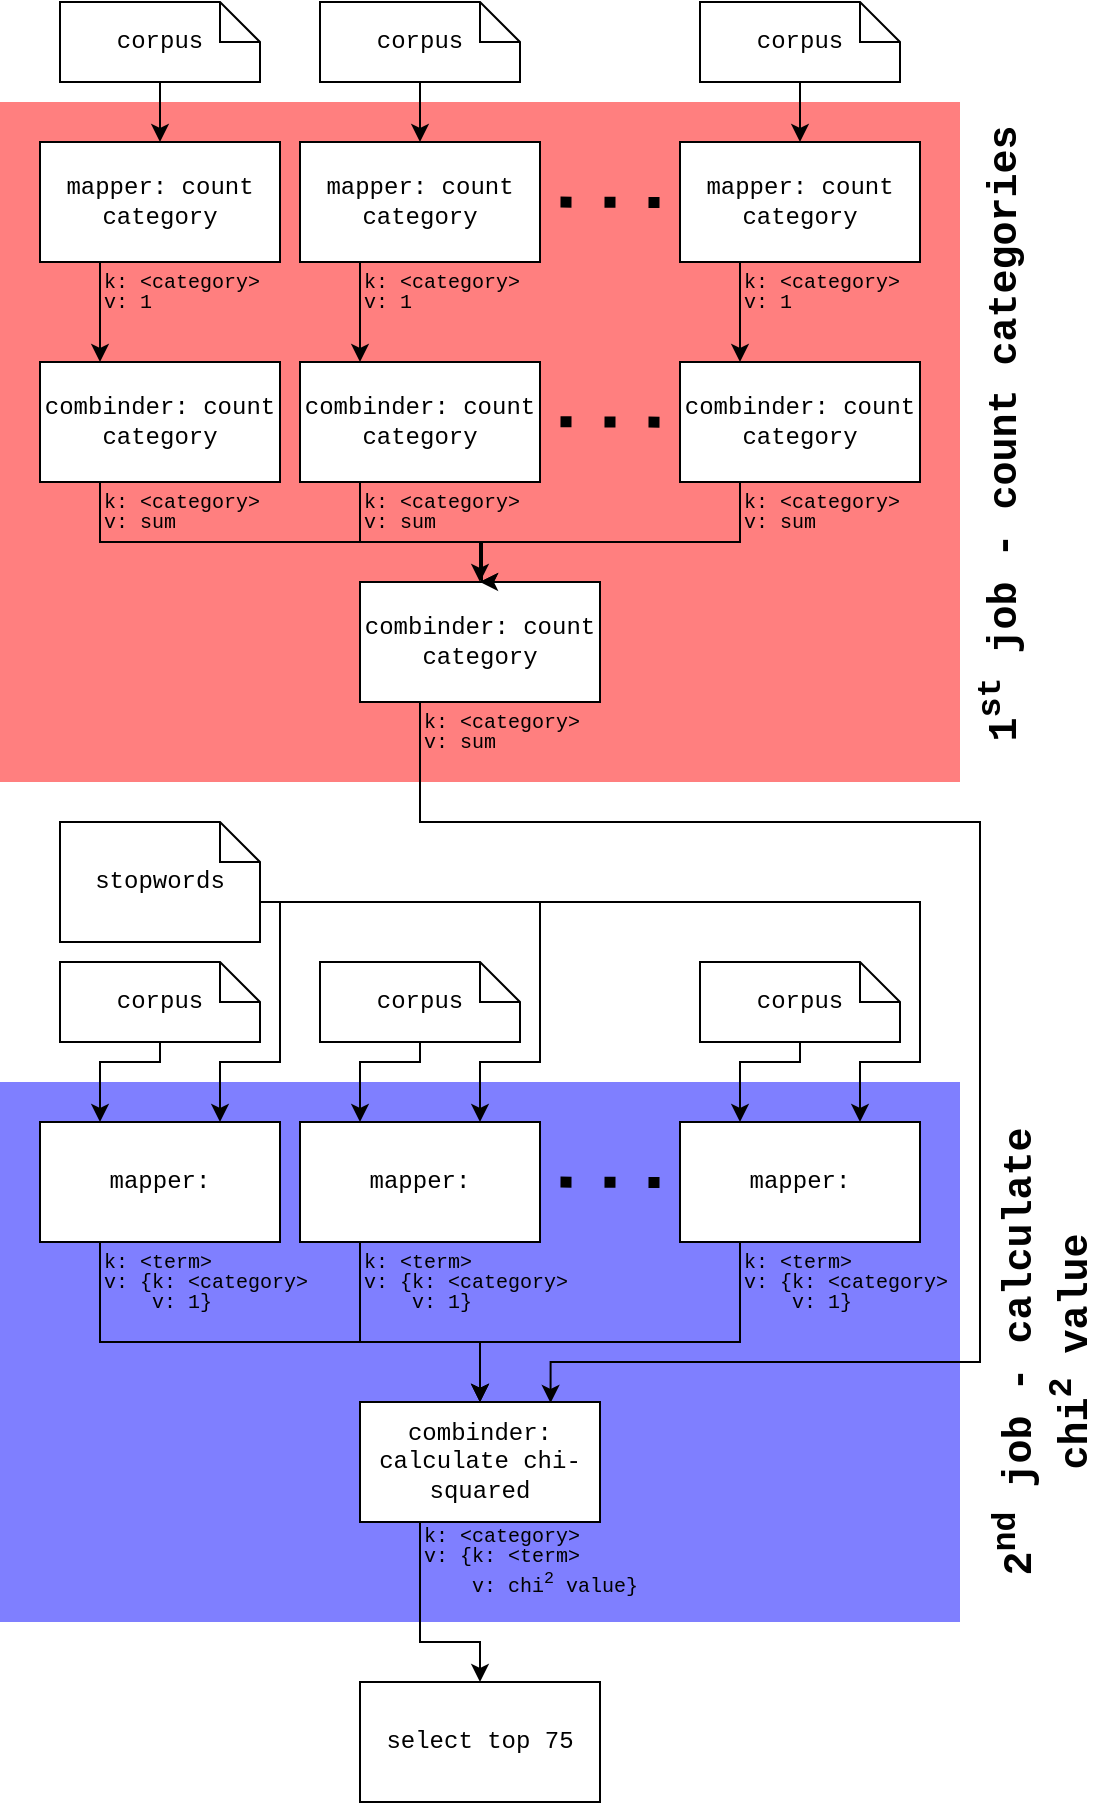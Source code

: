 <mxfile version="24.2.7" type="device">
  <diagram name="Page-1" id="LF_2rNGQ-S5pT4Akx08O">
    <mxGraphModel dx="1366" dy="759" grid="1" gridSize="10" guides="1" tooltips="1" connect="1" arrows="1" fold="1" page="1" pageScale="1" pageWidth="850" pageHeight="1100" math="0" shadow="0">
      <root>
        <mxCell id="0" />
        <mxCell id="1" parent="0" />
        <mxCell id="1Sk6vO07SzEdyo9DuMJm-86" value="" style="rounded=0;whiteSpace=wrap;html=1;labelBackgroundColor=none;fontColor=default;labelBorderColor=none;textOpacity=50;fillColor=#0000FF;strokeColor=none;opacity=50;direction=east;" vertex="1" parent="1">
          <mxGeometry y="550" width="480" height="270" as="geometry" />
        </mxCell>
        <mxCell id="1Sk6vO07SzEdyo9DuMJm-84" value="" style="rounded=0;whiteSpace=wrap;html=1;labelBackgroundColor=none;fontColor=default;labelBorderColor=none;textOpacity=50;fillColor=#FF0000;strokeColor=none;opacity=50;" vertex="1" parent="1">
          <mxGeometry y="60" width="480" height="340" as="geometry" />
        </mxCell>
        <mxCell id="1Sk6vO07SzEdyo9DuMJm-14" value="&lt;div style=&quot;line-height: 100%; font-size: 10px;&quot;&gt;&lt;font style=&quot;font-size: 10px;&quot;&gt;k: &amp;lt;category&amp;gt;&lt;br&gt;v: 1&lt;br&gt;&lt;/font&gt;&lt;/div&gt;" style="text;html=1;align=left;verticalAlign=middle;resizable=0;points=[];autosize=1;strokeColor=none;fillColor=none;fontFamily=Courier New;" vertex="1" parent="1">
          <mxGeometry x="50" y="140" width="100" height="30" as="geometry" />
        </mxCell>
        <mxCell id="1Sk6vO07SzEdyo9DuMJm-25" style="edgeStyle=orthogonalEdgeStyle;rounded=0;orthogonalLoop=1;jettySize=auto;html=1;exitX=0.25;exitY=1;exitDx=0;exitDy=0;entryX=0.25;entryY=0;entryDx=0;entryDy=0;endArrow=classic;endFill=1;fontFamily=Courier New;" edge="1" parent="1" source="1Sk6vO07SzEdyo9DuMJm-2" target="1Sk6vO07SzEdyo9DuMJm-8">
          <mxGeometry relative="1" as="geometry">
            <Array as="points">
              <mxPoint x="50" y="160" />
              <mxPoint x="50" y="160" />
            </Array>
          </mxGeometry>
        </mxCell>
        <mxCell id="1Sk6vO07SzEdyo9DuMJm-2" value="mapper: count category" style="rounded=0;whiteSpace=wrap;html=1;fontFamily=Courier New;" vertex="1" parent="1">
          <mxGeometry x="20" y="80" width="120" height="60" as="geometry" />
        </mxCell>
        <mxCell id="1Sk6vO07SzEdyo9DuMJm-24" style="edgeStyle=orthogonalEdgeStyle;rounded=0;orthogonalLoop=1;jettySize=auto;html=1;exitX=0.25;exitY=1;exitDx=0;exitDy=0;endArrow=classic;endFill=1;fontFamily=Courier New;entryX=0.25;entryY=0;entryDx=0;entryDy=0;" edge="1" parent="1" source="1Sk6vO07SzEdyo9DuMJm-3" target="1Sk6vO07SzEdyo9DuMJm-9">
          <mxGeometry relative="1" as="geometry" />
        </mxCell>
        <mxCell id="1Sk6vO07SzEdyo9DuMJm-3" value="mapper: count category" style="rounded=0;whiteSpace=wrap;html=1;fontFamily=Courier New;" vertex="1" parent="1">
          <mxGeometry x="150" y="80" width="120" height="60" as="geometry" />
        </mxCell>
        <mxCell id="1Sk6vO07SzEdyo9DuMJm-26" style="edgeStyle=orthogonalEdgeStyle;rounded=0;orthogonalLoop=1;jettySize=auto;html=1;exitX=0.25;exitY=1;exitDx=0;exitDy=0;entryX=0.25;entryY=0;entryDx=0;entryDy=0;endArrow=classic;endFill=1;fontFamily=Courier New;" edge="1" parent="1" source="1Sk6vO07SzEdyo9DuMJm-5" target="1Sk6vO07SzEdyo9DuMJm-20">
          <mxGeometry relative="1" as="geometry">
            <Array as="points">
              <mxPoint x="370" y="160" />
              <mxPoint x="370" y="160" />
            </Array>
          </mxGeometry>
        </mxCell>
        <mxCell id="1Sk6vO07SzEdyo9DuMJm-5" value="mapper: count category" style="rounded=0;whiteSpace=wrap;html=1;fontFamily=Courier New;" vertex="1" parent="1">
          <mxGeometry x="340" y="80" width="120" height="60" as="geometry" />
        </mxCell>
        <mxCell id="1Sk6vO07SzEdyo9DuMJm-6" value="" style="endArrow=none;dashed=1;html=1;dashPattern=1 3;strokeWidth=5.5;rounded=0;jumpSize=6;fontFamily=Courier New;" edge="1" parent="1">
          <mxGeometry width="50" height="50" relative="1" as="geometry">
            <mxPoint x="280" y="109.8" as="sourcePoint" />
            <mxPoint x="330" y="110.01" as="targetPoint" />
          </mxGeometry>
        </mxCell>
        <mxCell id="1Sk6vO07SzEdyo9DuMJm-27" style="edgeStyle=orthogonalEdgeStyle;rounded=0;orthogonalLoop=1;jettySize=auto;html=1;exitX=0.25;exitY=1;exitDx=0;exitDy=0;entryX=0.5;entryY=0;entryDx=0;entryDy=0;endArrow=classic;endFill=1;fontFamily=Courier New;" edge="1" parent="1" source="1Sk6vO07SzEdyo9DuMJm-8" target="1Sk6vO07SzEdyo9DuMJm-10">
          <mxGeometry relative="1" as="geometry">
            <Array as="points">
              <mxPoint x="50" y="280" />
              <mxPoint x="240" y="280" />
            </Array>
          </mxGeometry>
        </mxCell>
        <mxCell id="1Sk6vO07SzEdyo9DuMJm-8" value="combinder: count category" style="rounded=0;whiteSpace=wrap;html=1;fontFamily=Courier New;" vertex="1" parent="1">
          <mxGeometry x="20" y="190" width="120" height="60" as="geometry" />
        </mxCell>
        <mxCell id="1Sk6vO07SzEdyo9DuMJm-28" style="edgeStyle=orthogonalEdgeStyle;rounded=0;orthogonalLoop=1;jettySize=auto;html=1;exitX=0.25;exitY=1;exitDx=0;exitDy=0;endArrow=classic;endFill=1;fontFamily=Courier New;" edge="1" parent="1" source="1Sk6vO07SzEdyo9DuMJm-9">
          <mxGeometry relative="1" as="geometry">
            <mxPoint x="240" y="300" as="targetPoint" />
            <Array as="points">
              <mxPoint x="180" y="280" />
              <mxPoint x="241" y="280" />
              <mxPoint x="241" y="300" />
            </Array>
          </mxGeometry>
        </mxCell>
        <mxCell id="1Sk6vO07SzEdyo9DuMJm-9" value="combinder: count category" style="rounded=0;whiteSpace=wrap;html=1;fontFamily=Courier New;" vertex="1" parent="1">
          <mxGeometry x="150" y="190" width="120" height="60" as="geometry" />
        </mxCell>
        <mxCell id="1Sk6vO07SzEdyo9DuMJm-33" style="edgeStyle=orthogonalEdgeStyle;rounded=0;orthogonalLoop=1;jettySize=auto;html=1;exitX=0.25;exitY=1;exitDx=0;exitDy=0;entryX=0.794;entryY=0.008;entryDx=0;entryDy=0;entryPerimeter=0;fontFamily=Courier New;" edge="1" parent="1" source="1Sk6vO07SzEdyo9DuMJm-10" target="1Sk6vO07SzEdyo9DuMJm-54">
          <mxGeometry relative="1" as="geometry">
            <mxPoint x="280" y="560" as="targetPoint" />
            <mxPoint x="255.0" y="360" as="sourcePoint" />
            <Array as="points">
              <mxPoint x="210" y="420" />
              <mxPoint x="490" y="420" />
              <mxPoint x="490" y="690" />
              <mxPoint x="275" y="690" />
            </Array>
          </mxGeometry>
        </mxCell>
        <mxCell id="1Sk6vO07SzEdyo9DuMJm-10" value="combinder: count category" style="rounded=0;whiteSpace=wrap;html=1;fontFamily=Courier New;" vertex="1" parent="1">
          <mxGeometry x="180" y="300" width="120" height="60" as="geometry" />
        </mxCell>
        <mxCell id="1Sk6vO07SzEdyo9DuMJm-15" value="&lt;div style=&quot;line-height: 100%; font-size: 10px;&quot;&gt;&lt;font style=&quot;font-size: 10px;&quot;&gt;k: &amp;lt;category&amp;gt;&lt;br&gt;v: 1&lt;br&gt;&lt;/font&gt;&lt;/div&gt;" style="text;html=1;align=left;verticalAlign=middle;resizable=0;points=[];autosize=1;strokeColor=none;fillColor=none;fontFamily=Courier New;" vertex="1" parent="1">
          <mxGeometry x="180" y="140" width="100" height="30" as="geometry" />
        </mxCell>
        <mxCell id="1Sk6vO07SzEdyo9DuMJm-17" value="&lt;div style=&quot;line-height: 100%; font-size: 10px;&quot;&gt;&lt;font style=&quot;font-size: 10px;&quot;&gt;k: &amp;lt;category&amp;gt;&lt;br&gt;v: 1&lt;br&gt;&lt;/font&gt;&lt;/div&gt;" style="text;html=1;align=left;verticalAlign=middle;resizable=0;points=[];autosize=1;strokeColor=none;fillColor=none;fontFamily=Courier New;" vertex="1" parent="1">
          <mxGeometry x="370" y="140" width="100" height="30" as="geometry" />
        </mxCell>
        <mxCell id="1Sk6vO07SzEdyo9DuMJm-29" style="edgeStyle=orthogonalEdgeStyle;rounded=0;orthogonalLoop=1;jettySize=auto;html=1;exitX=0.25;exitY=1;exitDx=0;exitDy=0;endArrow=classic;endFill=1;fontFamily=Courier New;" edge="1" parent="1" source="1Sk6vO07SzEdyo9DuMJm-20">
          <mxGeometry relative="1" as="geometry">
            <mxPoint x="240" y="300" as="targetPoint" />
            <Array as="points">
              <mxPoint x="370" y="280" />
              <mxPoint x="241" y="280" />
              <mxPoint x="241" y="300" />
            </Array>
          </mxGeometry>
        </mxCell>
        <mxCell id="1Sk6vO07SzEdyo9DuMJm-20" value="combinder: count category" style="rounded=0;whiteSpace=wrap;html=1;fontFamily=Courier New;" vertex="1" parent="1">
          <mxGeometry x="340" y="190" width="120" height="60" as="geometry" />
        </mxCell>
        <mxCell id="1Sk6vO07SzEdyo9DuMJm-23" value="" style="endArrow=none;dashed=1;html=1;dashPattern=1 3;strokeWidth=5.5;rounded=0;jumpSize=6;fontFamily=Courier New;" edge="1" parent="1">
          <mxGeometry width="50" height="50" relative="1" as="geometry">
            <mxPoint x="280" y="219.62" as="sourcePoint" />
            <mxPoint x="330" y="219.83" as="targetPoint" />
          </mxGeometry>
        </mxCell>
        <mxCell id="1Sk6vO07SzEdyo9DuMJm-30" value="&lt;div align=&quot;left&quot; style=&quot;line-height: 100%; font-size: 10px; padding-left: 0px;&quot;&gt;&lt;font style=&quot;font-size: 10px;&quot;&gt;k: &amp;lt;category&amp;gt;&lt;br&gt;v: sum&lt;br&gt;&lt;/font&gt;&lt;/div&gt;" style="text;html=1;align=left;verticalAlign=middle;resizable=0;points=[];autosize=1;strokeColor=none;fillColor=none;fontFamily=Courier New;" vertex="1" parent="1">
          <mxGeometry x="50" y="250" width="100" height="30" as="geometry" />
        </mxCell>
        <mxCell id="1Sk6vO07SzEdyo9DuMJm-31" value="&lt;div style=&quot;line-height: 100%; font-size: 10px;&quot;&gt;&lt;font style=&quot;font-size: 10px;&quot;&gt;k: &amp;lt;category&amp;gt;&lt;br&gt;v: sum&lt;br&gt;&lt;/font&gt;&lt;/div&gt;" style="text;html=1;align=left;verticalAlign=middle;resizable=0;points=[];autosize=1;strokeColor=none;fillColor=none;fontFamily=Courier New;" vertex="1" parent="1">
          <mxGeometry x="180" y="250" width="100" height="30" as="geometry" />
        </mxCell>
        <mxCell id="1Sk6vO07SzEdyo9DuMJm-32" value="&lt;div style=&quot;line-height: 100%; font-size: 10px;&quot;&gt;&lt;font style=&quot;font-size: 10px;&quot;&gt;k: &amp;lt;category&amp;gt;&lt;br&gt;v: sum&lt;br&gt;&lt;/font&gt;&lt;/div&gt;" style="text;html=1;align=left;verticalAlign=middle;resizable=0;points=[];autosize=1;strokeColor=none;fillColor=none;fontFamily=Courier New;" vertex="1" parent="1">
          <mxGeometry x="370" y="250" width="100" height="30" as="geometry" />
        </mxCell>
        <mxCell id="1Sk6vO07SzEdyo9DuMJm-34" value="&lt;div style=&quot;line-height: 100%; font-size: 10px;&quot;&gt;&lt;font style=&quot;font-size: 10px;&quot;&gt;k: &amp;lt;category&amp;gt;&lt;br&gt;v: sum&lt;br&gt;&lt;/font&gt;&lt;/div&gt;" style="text;html=1;align=left;verticalAlign=middle;resizable=0;points=[];autosize=1;strokeColor=none;fillColor=none;fontFamily=Courier New;" vertex="1" parent="1">
          <mxGeometry x="210" y="360" width="100" height="30" as="geometry" />
        </mxCell>
        <mxCell id="1Sk6vO07SzEdyo9DuMJm-36" style="edgeStyle=orthogonalEdgeStyle;rounded=0;orthogonalLoop=1;jettySize=auto;html=1;exitX=0.5;exitY=1;exitDx=0;exitDy=0;exitPerimeter=0;entryX=0.5;entryY=0;entryDx=0;entryDy=0;fontFamily=Courier New;" edge="1" parent="1" source="1Sk6vO07SzEdyo9DuMJm-35" target="1Sk6vO07SzEdyo9DuMJm-2">
          <mxGeometry relative="1" as="geometry" />
        </mxCell>
        <mxCell id="1Sk6vO07SzEdyo9DuMJm-35" value="corpus" style="shape=note;size=20;whiteSpace=wrap;html=1;fontFamily=Courier New;" vertex="1" parent="1">
          <mxGeometry x="30" y="10" width="100" height="40" as="geometry" />
        </mxCell>
        <mxCell id="1Sk6vO07SzEdyo9DuMJm-38" style="edgeStyle=orthogonalEdgeStyle;rounded=0;orthogonalLoop=1;jettySize=auto;html=1;exitX=0.5;exitY=1;exitDx=0;exitDy=0;exitPerimeter=0;entryX=0.5;entryY=0;entryDx=0;entryDy=0;fontFamily=Courier New;" edge="1" parent="1" source="1Sk6vO07SzEdyo9DuMJm-37" target="1Sk6vO07SzEdyo9DuMJm-3">
          <mxGeometry relative="1" as="geometry" />
        </mxCell>
        <mxCell id="1Sk6vO07SzEdyo9DuMJm-37" value="corpus" style="shape=note;size=20;whiteSpace=wrap;html=1;fontFamily=Courier New;" vertex="1" parent="1">
          <mxGeometry x="160" y="10" width="100" height="40" as="geometry" />
        </mxCell>
        <mxCell id="1Sk6vO07SzEdyo9DuMJm-40" style="edgeStyle=orthogonalEdgeStyle;rounded=0;orthogonalLoop=1;jettySize=auto;html=1;exitX=0.5;exitY=1;exitDx=0;exitDy=0;exitPerimeter=0;entryX=0.5;entryY=0;entryDx=0;entryDy=0;fontFamily=Courier New;" edge="1" parent="1" source="1Sk6vO07SzEdyo9DuMJm-39" target="1Sk6vO07SzEdyo9DuMJm-5">
          <mxGeometry relative="1" as="geometry" />
        </mxCell>
        <mxCell id="1Sk6vO07SzEdyo9DuMJm-39" value="corpus" style="shape=note;size=20;whiteSpace=wrap;html=1;fontFamily=Courier New;" vertex="1" parent="1">
          <mxGeometry x="350" y="10" width="100" height="40" as="geometry" />
        </mxCell>
        <mxCell id="1Sk6vO07SzEdyo9DuMJm-72" style="edgeStyle=orthogonalEdgeStyle;rounded=0;orthogonalLoop=1;jettySize=auto;html=1;exitX=0.25;exitY=1;exitDx=0;exitDy=0;entryX=0.5;entryY=0;entryDx=0;entryDy=0;fontFamily=Courier New;" edge="1" parent="1" source="1Sk6vO07SzEdyo9DuMJm-43" target="1Sk6vO07SzEdyo9DuMJm-54">
          <mxGeometry relative="1" as="geometry">
            <Array as="points">
              <mxPoint x="50" y="680" />
              <mxPoint x="240" y="680" />
            </Array>
          </mxGeometry>
        </mxCell>
        <mxCell id="1Sk6vO07SzEdyo9DuMJm-43" value="mapper: " style="rounded=0;whiteSpace=wrap;html=1;fontFamily=Courier New;" vertex="1" parent="1">
          <mxGeometry x="20" y="570" width="120" height="60" as="geometry" />
        </mxCell>
        <mxCell id="1Sk6vO07SzEdyo9DuMJm-73" style="edgeStyle=orthogonalEdgeStyle;rounded=0;orthogonalLoop=1;jettySize=auto;html=1;exitX=0.25;exitY=1;exitDx=0;exitDy=0;entryX=0.5;entryY=0;entryDx=0;entryDy=0;fontFamily=Courier New;" edge="1" parent="1" source="1Sk6vO07SzEdyo9DuMJm-45" target="1Sk6vO07SzEdyo9DuMJm-54">
          <mxGeometry relative="1" as="geometry">
            <Array as="points">
              <mxPoint x="180" y="680" />
              <mxPoint x="240" y="680" />
            </Array>
          </mxGeometry>
        </mxCell>
        <mxCell id="1Sk6vO07SzEdyo9DuMJm-45" value="mapper: " style="rounded=0;whiteSpace=wrap;html=1;fontFamily=Courier New;" vertex="1" parent="1">
          <mxGeometry x="150" y="570" width="120" height="60" as="geometry" />
        </mxCell>
        <mxCell id="1Sk6vO07SzEdyo9DuMJm-74" style="edgeStyle=orthogonalEdgeStyle;rounded=0;orthogonalLoop=1;jettySize=auto;html=1;exitX=0.25;exitY=1;exitDx=0;exitDy=0;entryX=0.5;entryY=0;entryDx=0;entryDy=0;fontFamily=Courier New;" edge="1" parent="1" source="1Sk6vO07SzEdyo9DuMJm-47" target="1Sk6vO07SzEdyo9DuMJm-54">
          <mxGeometry relative="1" as="geometry">
            <Array as="points">
              <mxPoint x="370" y="680" />
              <mxPoint x="240" y="680" />
            </Array>
          </mxGeometry>
        </mxCell>
        <mxCell id="1Sk6vO07SzEdyo9DuMJm-47" value="mapper: " style="rounded=0;whiteSpace=wrap;html=1;fontFamily=Courier New;" vertex="1" parent="1">
          <mxGeometry x="340" y="570" width="120" height="60" as="geometry" />
        </mxCell>
        <mxCell id="1Sk6vO07SzEdyo9DuMJm-48" value="" style="endArrow=none;dashed=1;html=1;dashPattern=1 3;strokeWidth=5.5;rounded=0;jumpSize=6;fontFamily=Courier New;" edge="1" parent="1">
          <mxGeometry width="50" height="50" relative="1" as="geometry">
            <mxPoint x="280" y="599.8" as="sourcePoint" />
            <mxPoint x="330" y="600.01" as="targetPoint" />
          </mxGeometry>
        </mxCell>
        <mxCell id="1Sk6vO07SzEdyo9DuMJm-83" style="edgeStyle=orthogonalEdgeStyle;rounded=0;orthogonalLoop=1;jettySize=auto;html=1;exitX=0.25;exitY=1;exitDx=0;exitDy=0;entryX=0.5;entryY=0;entryDx=0;entryDy=0;" edge="1" parent="1" source="1Sk6vO07SzEdyo9DuMJm-54" target="1Sk6vO07SzEdyo9DuMJm-82">
          <mxGeometry relative="1" as="geometry">
            <Array as="points">
              <mxPoint x="210" y="830" />
              <mxPoint x="240" y="830" />
            </Array>
          </mxGeometry>
        </mxCell>
        <mxCell id="1Sk6vO07SzEdyo9DuMJm-54" value="combinder: calculate chi-squared" style="rounded=0;whiteSpace=wrap;html=1;fontFamily=Courier New;" vertex="1" parent="1">
          <mxGeometry x="180" y="710" width="120" height="60" as="geometry" />
        </mxCell>
        <mxCell id="1Sk6vO07SzEdyo9DuMJm-65" style="edgeStyle=orthogonalEdgeStyle;rounded=0;orthogonalLoop=1;jettySize=auto;html=1;exitX=0.5;exitY=1;exitDx=0;exitDy=0;exitPerimeter=0;entryX=0.25;entryY=0;entryDx=0;entryDy=0;fontFamily=Courier New;" edge="1" parent="1" source="1Sk6vO07SzEdyo9DuMJm-64" target="1Sk6vO07SzEdyo9DuMJm-43">
          <mxGeometry relative="1" as="geometry">
            <Array as="points">
              <mxPoint x="80" y="540" />
              <mxPoint x="50" y="540" />
            </Array>
          </mxGeometry>
        </mxCell>
        <mxCell id="1Sk6vO07SzEdyo9DuMJm-64" value="corpus" style="shape=note;size=20;whiteSpace=wrap;html=1;fontFamily=Courier New;" vertex="1" parent="1">
          <mxGeometry x="30" y="490" width="100" height="40" as="geometry" />
        </mxCell>
        <mxCell id="1Sk6vO07SzEdyo9DuMJm-85" style="edgeStyle=orthogonalEdgeStyle;rounded=0;orthogonalLoop=1;jettySize=auto;html=1;exitX=0.5;exitY=1;exitDx=0;exitDy=0;exitPerimeter=0;entryX=0.25;entryY=0;entryDx=0;entryDy=0;" edge="1" parent="1" source="1Sk6vO07SzEdyo9DuMJm-66" target="1Sk6vO07SzEdyo9DuMJm-45">
          <mxGeometry relative="1" as="geometry">
            <Array as="points">
              <mxPoint x="210" y="540" />
              <mxPoint x="180" y="540" />
            </Array>
          </mxGeometry>
        </mxCell>
        <mxCell id="1Sk6vO07SzEdyo9DuMJm-66" value="corpus" style="shape=note;size=20;whiteSpace=wrap;html=1;fontFamily=Courier New;" vertex="1" parent="1">
          <mxGeometry x="160" y="490" width="100" height="40" as="geometry" />
        </mxCell>
        <mxCell id="1Sk6vO07SzEdyo9DuMJm-71" style="edgeStyle=orthogonalEdgeStyle;rounded=0;orthogonalLoop=1;jettySize=auto;html=1;exitX=0.5;exitY=1;exitDx=0;exitDy=0;exitPerimeter=0;entryX=0.25;entryY=0;entryDx=0;entryDy=0;fontFamily=Courier New;" edge="1" parent="1" source="1Sk6vO07SzEdyo9DuMJm-69" target="1Sk6vO07SzEdyo9DuMJm-47">
          <mxGeometry relative="1" as="geometry">
            <Array as="points">
              <mxPoint x="400" y="540" />
              <mxPoint x="370" y="540" />
            </Array>
          </mxGeometry>
        </mxCell>
        <mxCell id="1Sk6vO07SzEdyo9DuMJm-69" value="corpus" style="shape=note;size=20;whiteSpace=wrap;html=1;fontFamily=Courier New;" vertex="1" parent="1">
          <mxGeometry x="350" y="490" width="100" height="40" as="geometry" />
        </mxCell>
        <mxCell id="1Sk6vO07SzEdyo9DuMJm-75" value="&lt;div align=&quot;left&quot; style=&quot;line-height: 100%; font-size: 10px;&quot;&gt;&lt;font style=&quot;font-size: 10px;&quot;&gt;k: &amp;lt;term&amp;gt;&lt;br&gt;v: {k: &amp;lt;category&amp;gt;&lt;br&gt;&amp;nbsp;&amp;nbsp;&amp;nbsp; v: 1}&lt;br&gt;&lt;/font&gt;&lt;/div&gt;" style="text;html=1;align=left;verticalAlign=middle;resizable=0;points=[];autosize=1;strokeColor=none;fillColor=none;fontFamily=Courier New;" vertex="1" parent="1">
          <mxGeometry x="50" y="630" width="130" height="40" as="geometry" />
        </mxCell>
        <mxCell id="1Sk6vO07SzEdyo9DuMJm-76" value="&lt;div align=&quot;left&quot; style=&quot;line-height: 100%; font-size: 10px;&quot;&gt;&lt;font style=&quot;font-size: 10px;&quot;&gt;k: &amp;lt;term&amp;gt;&lt;br&gt;v: {k: &amp;lt;category&amp;gt;&lt;br&gt;&amp;nbsp;&amp;nbsp;&amp;nbsp; v: 1}&lt;br&gt;&lt;/font&gt;&lt;/div&gt;" style="text;html=1;align=left;verticalAlign=middle;resizable=0;points=[];autosize=1;strokeColor=none;fillColor=none;fontFamily=Courier New;" vertex="1" parent="1">
          <mxGeometry x="180" y="630" width="130" height="40" as="geometry" />
        </mxCell>
        <mxCell id="1Sk6vO07SzEdyo9DuMJm-77" value="&lt;div align=&quot;left&quot; style=&quot;line-height: 100%; font-size: 10px;&quot;&gt;&lt;font style=&quot;font-size: 10px;&quot;&gt;k: &amp;lt;term&amp;gt;&lt;br&gt;v: {k: &amp;lt;category&amp;gt;&lt;br&gt;&amp;nbsp;&amp;nbsp;&amp;nbsp; v: 1}&lt;br&gt;&lt;/font&gt;&lt;/div&gt;" style="text;html=1;align=left;verticalAlign=middle;resizable=0;points=[];autosize=1;strokeColor=none;fillColor=none;fontFamily=Courier New;" vertex="1" parent="1">
          <mxGeometry x="370" y="630" width="130" height="40" as="geometry" />
        </mxCell>
        <mxCell id="1Sk6vO07SzEdyo9DuMJm-79" style="edgeStyle=orthogonalEdgeStyle;rounded=0;orthogonalLoop=1;jettySize=auto;html=1;exitX=0;exitY=0;exitDx=100;exitDy=40;exitPerimeter=0;entryX=0.75;entryY=0;entryDx=0;entryDy=0;" edge="1" parent="1" source="1Sk6vO07SzEdyo9DuMJm-78" target="1Sk6vO07SzEdyo9DuMJm-43">
          <mxGeometry relative="1" as="geometry">
            <Array as="points">
              <mxPoint x="140" y="460" />
              <mxPoint x="140" y="540" />
              <mxPoint x="110" y="540" />
            </Array>
          </mxGeometry>
        </mxCell>
        <mxCell id="1Sk6vO07SzEdyo9DuMJm-80" style="edgeStyle=orthogonalEdgeStyle;rounded=0;orthogonalLoop=1;jettySize=auto;html=1;exitX=0;exitY=0;exitDx=100;exitDy=40;exitPerimeter=0;entryX=0.75;entryY=0;entryDx=0;entryDy=0;" edge="1" parent="1" source="1Sk6vO07SzEdyo9DuMJm-78" target="1Sk6vO07SzEdyo9DuMJm-45">
          <mxGeometry relative="1" as="geometry">
            <Array as="points">
              <mxPoint x="270" y="460" />
              <mxPoint x="270" y="540" />
              <mxPoint x="240" y="540" />
            </Array>
          </mxGeometry>
        </mxCell>
        <mxCell id="1Sk6vO07SzEdyo9DuMJm-81" style="edgeStyle=orthogonalEdgeStyle;rounded=0;orthogonalLoop=1;jettySize=auto;html=1;exitX=0;exitY=0;exitDx=100;exitDy=40;exitPerimeter=0;entryX=0.75;entryY=0;entryDx=0;entryDy=0;" edge="1" parent="1" source="1Sk6vO07SzEdyo9DuMJm-78" target="1Sk6vO07SzEdyo9DuMJm-47">
          <mxGeometry relative="1" as="geometry">
            <Array as="points">
              <mxPoint x="460" y="460" />
              <mxPoint x="460" y="540" />
              <mxPoint x="430" y="540" />
            </Array>
          </mxGeometry>
        </mxCell>
        <mxCell id="1Sk6vO07SzEdyo9DuMJm-78" value="stopwords" style="shape=note;size=20;whiteSpace=wrap;html=1;fontFamily=Courier New;" vertex="1" parent="1">
          <mxGeometry x="30" y="420" width="100" height="60" as="geometry" />
        </mxCell>
        <mxCell id="1Sk6vO07SzEdyo9DuMJm-82" value="select top 75" style="rounded=0;whiteSpace=wrap;html=1;fontFamily=Courier New;" vertex="1" parent="1">
          <mxGeometry x="180" y="850" width="120" height="60" as="geometry" />
        </mxCell>
        <mxCell id="1Sk6vO07SzEdyo9DuMJm-87" value="&lt;div align=&quot;left&quot; style=&quot;line-height: 100%; font-size: 10px;&quot;&gt;&lt;font style=&quot;font-size: 10px;&quot;&gt;k: &amp;lt;category&amp;gt;&lt;br&gt;v: {k: &amp;lt;term&amp;gt;&lt;br&gt;&amp;nbsp;&amp;nbsp;&amp;nbsp; v: chi&lt;sup&gt;2&lt;/sup&gt; value}&lt;br&gt;&lt;/font&gt;&lt;/div&gt;" style="text;html=1;align=left;verticalAlign=middle;resizable=0;points=[];autosize=1;strokeColor=none;fillColor=none;fontFamily=Courier New;" vertex="1" parent="1">
          <mxGeometry x="210" y="765" width="130" height="50" as="geometry" />
        </mxCell>
        <mxCell id="1Sk6vO07SzEdyo9DuMJm-88" value="&lt;b&gt;&lt;font style=&quot;font-size: 20px;&quot; face=&quot;Courier New&quot;&gt;1&lt;sup&gt;st&lt;/sup&gt; job - count categories&lt;br&gt;&lt;/font&gt;&lt;/b&gt;" style="text;html=1;align=center;verticalAlign=middle;whiteSpace=wrap;rounded=0;rotation=270;" vertex="1" parent="1">
          <mxGeometry x="333.75" y="211.25" width="332.5" height="30" as="geometry" />
        </mxCell>
        <mxCell id="1Sk6vO07SzEdyo9DuMJm-89" value="&lt;b&gt;&lt;font style=&quot;font-size: 20px;&quot; face=&quot;Courier New&quot;&gt;2&lt;sup&gt;nd&lt;/sup&gt; job - calculate chi&lt;sup&gt;2&lt;/sup&gt; value&lt;br&gt;&lt;/font&gt;&lt;/b&gt;" style="text;html=1;align=center;verticalAlign=middle;whiteSpace=wrap;rounded=0;rotation=270;" vertex="1" parent="1">
          <mxGeometry x="385" y="655" width="272.5" height="60" as="geometry" />
        </mxCell>
      </root>
    </mxGraphModel>
  </diagram>
</mxfile>
